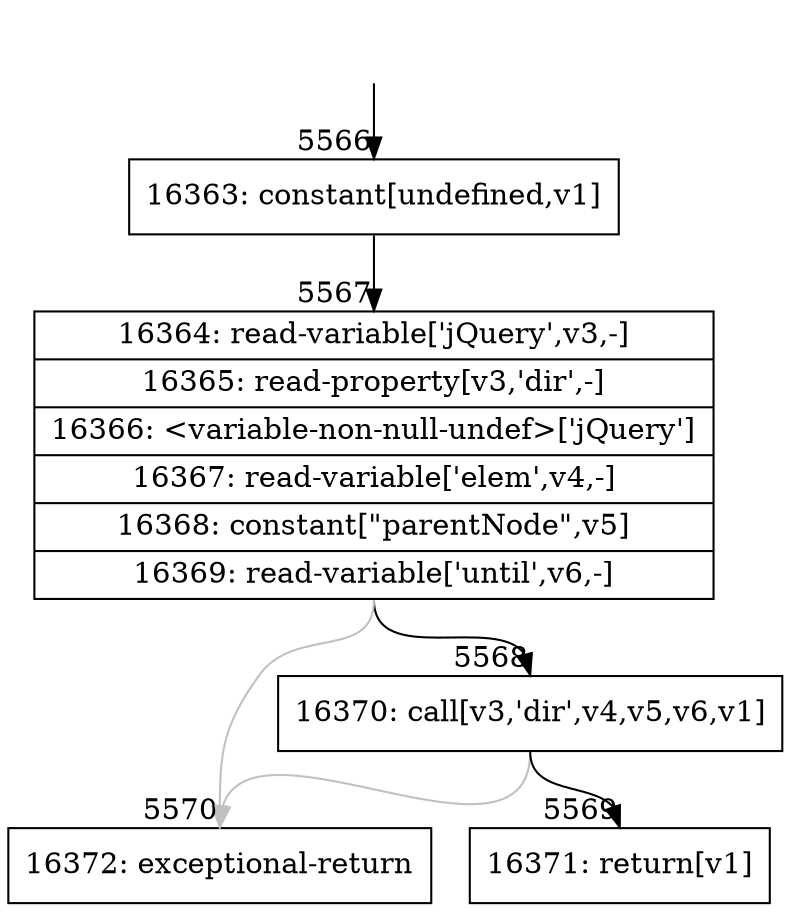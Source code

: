 digraph {
rankdir="TD"
BB_entry353[shape=none,label=""];
BB_entry353 -> BB5566 [tailport=s, headport=n, headlabel="    5566"]
BB5566 [shape=record label="{16363: constant[undefined,v1]}" ] 
BB5566 -> BB5567 [tailport=s, headport=n, headlabel="      5567"]
BB5567 [shape=record label="{16364: read-variable['jQuery',v3,-]|16365: read-property[v3,'dir',-]|16366: \<variable-non-null-undef\>['jQuery']|16367: read-variable['elem',v4,-]|16368: constant[\"parentNode\",v5]|16369: read-variable['until',v6,-]}" ] 
BB5567 -> BB5568 [tailport=s, headport=n, headlabel="      5568"]
BB5567 -> BB5570 [tailport=s, headport=n, color=gray, headlabel="      5570"]
BB5568 [shape=record label="{16370: call[v3,'dir',v4,v5,v6,v1]}" ] 
BB5568 -> BB5569 [tailport=s, headport=n, headlabel="      5569"]
BB5568 -> BB5570 [tailport=s, headport=n, color=gray]
BB5569 [shape=record label="{16371: return[v1]}" ] 
BB5570 [shape=record label="{16372: exceptional-return}" ] 
}
